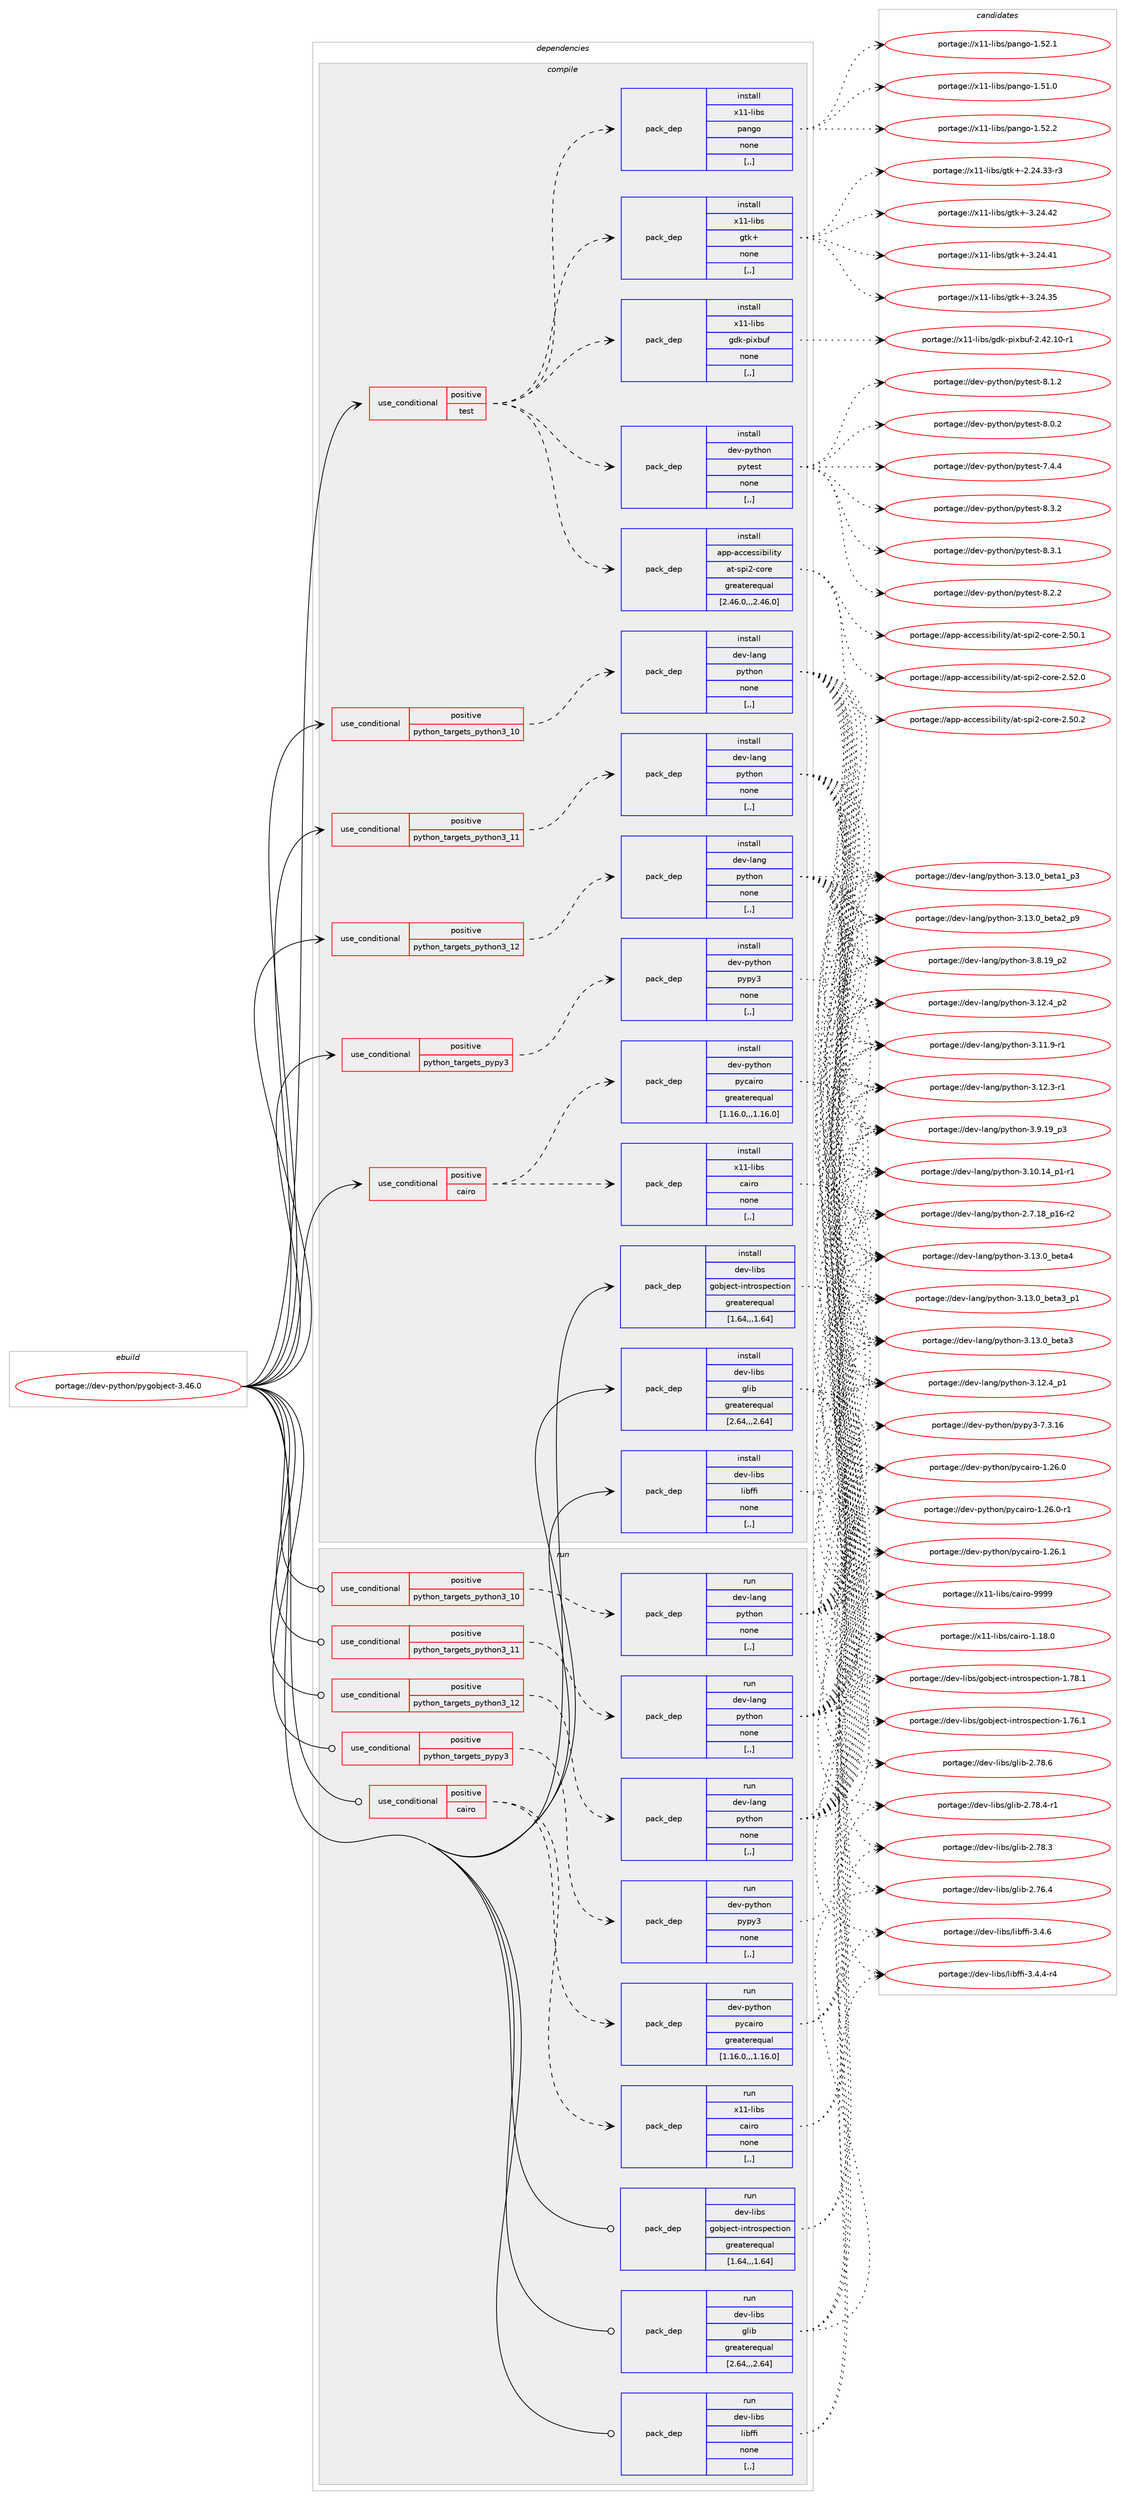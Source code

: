 digraph prolog {

# *************
# Graph options
# *************

newrank=true;
concentrate=true;
compound=true;
graph [rankdir=LR,fontname=Helvetica,fontsize=10,ranksep=1.5];#, ranksep=2.5, nodesep=0.2];
edge  [arrowhead=vee];
node  [fontname=Helvetica,fontsize=10];

# **********
# The ebuild
# **********

subgraph cluster_leftcol {
color=gray;
label=<<i>ebuild</i>>;
id [label="portage://dev-python/pygobject-3.46.0", color=red, width=4, href="../dev-python/pygobject-3.46.0.svg"];
}

# ****************
# The dependencies
# ****************

subgraph cluster_midcol {
color=gray;
label=<<i>dependencies</i>>;
subgraph cluster_compile {
fillcolor="#eeeeee";
style=filled;
label=<<i>compile</i>>;
subgraph cond37067 {
dependency157089 [label=<<TABLE BORDER="0" CELLBORDER="1" CELLSPACING="0" CELLPADDING="4"><TR><TD ROWSPAN="3" CELLPADDING="10">use_conditional</TD></TR><TR><TD>positive</TD></TR><TR><TD>cairo</TD></TR></TABLE>>, shape=none, color=red];
subgraph pack118765 {
dependency157090 [label=<<TABLE BORDER="0" CELLBORDER="1" CELLSPACING="0" CELLPADDING="4" WIDTH="220"><TR><TD ROWSPAN="6" CELLPADDING="30">pack_dep</TD></TR><TR><TD WIDTH="110">install</TD></TR><TR><TD>dev-python</TD></TR><TR><TD>pycairo</TD></TR><TR><TD>greaterequal</TD></TR><TR><TD>[1.16.0,,,1.16.0]</TD></TR></TABLE>>, shape=none, color=blue];
}
dependency157089:e -> dependency157090:w [weight=20,style="dashed",arrowhead="vee"];
subgraph pack118766 {
dependency157091 [label=<<TABLE BORDER="0" CELLBORDER="1" CELLSPACING="0" CELLPADDING="4" WIDTH="220"><TR><TD ROWSPAN="6" CELLPADDING="30">pack_dep</TD></TR><TR><TD WIDTH="110">install</TD></TR><TR><TD>x11-libs</TD></TR><TR><TD>cairo</TD></TR><TR><TD>none</TD></TR><TR><TD>[,,]</TD></TR></TABLE>>, shape=none, color=blue];
}
dependency157089:e -> dependency157091:w [weight=20,style="dashed",arrowhead="vee"];
}
id:e -> dependency157089:w [weight=20,style="solid",arrowhead="vee"];
subgraph cond37068 {
dependency157092 [label=<<TABLE BORDER="0" CELLBORDER="1" CELLSPACING="0" CELLPADDING="4"><TR><TD ROWSPAN="3" CELLPADDING="10">use_conditional</TD></TR><TR><TD>positive</TD></TR><TR><TD>python_targets_pypy3</TD></TR></TABLE>>, shape=none, color=red];
subgraph pack118767 {
dependency157093 [label=<<TABLE BORDER="0" CELLBORDER="1" CELLSPACING="0" CELLPADDING="4" WIDTH="220"><TR><TD ROWSPAN="6" CELLPADDING="30">pack_dep</TD></TR><TR><TD WIDTH="110">install</TD></TR><TR><TD>dev-python</TD></TR><TR><TD>pypy3</TD></TR><TR><TD>none</TD></TR><TR><TD>[,,]</TD></TR></TABLE>>, shape=none, color=blue];
}
dependency157092:e -> dependency157093:w [weight=20,style="dashed",arrowhead="vee"];
}
id:e -> dependency157092:w [weight=20,style="solid",arrowhead="vee"];
subgraph cond37069 {
dependency157094 [label=<<TABLE BORDER="0" CELLBORDER="1" CELLSPACING="0" CELLPADDING="4"><TR><TD ROWSPAN="3" CELLPADDING="10">use_conditional</TD></TR><TR><TD>positive</TD></TR><TR><TD>python_targets_python3_10</TD></TR></TABLE>>, shape=none, color=red];
subgraph pack118768 {
dependency157095 [label=<<TABLE BORDER="0" CELLBORDER="1" CELLSPACING="0" CELLPADDING="4" WIDTH="220"><TR><TD ROWSPAN="6" CELLPADDING="30">pack_dep</TD></TR><TR><TD WIDTH="110">install</TD></TR><TR><TD>dev-lang</TD></TR><TR><TD>python</TD></TR><TR><TD>none</TD></TR><TR><TD>[,,]</TD></TR></TABLE>>, shape=none, color=blue];
}
dependency157094:e -> dependency157095:w [weight=20,style="dashed",arrowhead="vee"];
}
id:e -> dependency157094:w [weight=20,style="solid",arrowhead="vee"];
subgraph cond37070 {
dependency157096 [label=<<TABLE BORDER="0" CELLBORDER="1" CELLSPACING="0" CELLPADDING="4"><TR><TD ROWSPAN="3" CELLPADDING="10">use_conditional</TD></TR><TR><TD>positive</TD></TR><TR><TD>python_targets_python3_11</TD></TR></TABLE>>, shape=none, color=red];
subgraph pack118769 {
dependency157097 [label=<<TABLE BORDER="0" CELLBORDER="1" CELLSPACING="0" CELLPADDING="4" WIDTH="220"><TR><TD ROWSPAN="6" CELLPADDING="30">pack_dep</TD></TR><TR><TD WIDTH="110">install</TD></TR><TR><TD>dev-lang</TD></TR><TR><TD>python</TD></TR><TR><TD>none</TD></TR><TR><TD>[,,]</TD></TR></TABLE>>, shape=none, color=blue];
}
dependency157096:e -> dependency157097:w [weight=20,style="dashed",arrowhead="vee"];
}
id:e -> dependency157096:w [weight=20,style="solid",arrowhead="vee"];
subgraph cond37071 {
dependency157098 [label=<<TABLE BORDER="0" CELLBORDER="1" CELLSPACING="0" CELLPADDING="4"><TR><TD ROWSPAN="3" CELLPADDING="10">use_conditional</TD></TR><TR><TD>positive</TD></TR><TR><TD>python_targets_python3_12</TD></TR></TABLE>>, shape=none, color=red];
subgraph pack118770 {
dependency157099 [label=<<TABLE BORDER="0" CELLBORDER="1" CELLSPACING="0" CELLPADDING="4" WIDTH="220"><TR><TD ROWSPAN="6" CELLPADDING="30">pack_dep</TD></TR><TR><TD WIDTH="110">install</TD></TR><TR><TD>dev-lang</TD></TR><TR><TD>python</TD></TR><TR><TD>none</TD></TR><TR><TD>[,,]</TD></TR></TABLE>>, shape=none, color=blue];
}
dependency157098:e -> dependency157099:w [weight=20,style="dashed",arrowhead="vee"];
}
id:e -> dependency157098:w [weight=20,style="solid",arrowhead="vee"];
subgraph cond37072 {
dependency157100 [label=<<TABLE BORDER="0" CELLBORDER="1" CELLSPACING="0" CELLPADDING="4"><TR><TD ROWSPAN="3" CELLPADDING="10">use_conditional</TD></TR><TR><TD>positive</TD></TR><TR><TD>test</TD></TR></TABLE>>, shape=none, color=red];
subgraph pack118771 {
dependency157101 [label=<<TABLE BORDER="0" CELLBORDER="1" CELLSPACING="0" CELLPADDING="4" WIDTH="220"><TR><TD ROWSPAN="6" CELLPADDING="30">pack_dep</TD></TR><TR><TD WIDTH="110">install</TD></TR><TR><TD>app-accessibility</TD></TR><TR><TD>at-spi2-core</TD></TR><TR><TD>greaterequal</TD></TR><TR><TD>[2.46.0,,,2.46.0]</TD></TR></TABLE>>, shape=none, color=blue];
}
dependency157100:e -> dependency157101:w [weight=20,style="dashed",arrowhead="vee"];
subgraph pack118772 {
dependency157102 [label=<<TABLE BORDER="0" CELLBORDER="1" CELLSPACING="0" CELLPADDING="4" WIDTH="220"><TR><TD ROWSPAN="6" CELLPADDING="30">pack_dep</TD></TR><TR><TD WIDTH="110">install</TD></TR><TR><TD>dev-python</TD></TR><TR><TD>pytest</TD></TR><TR><TD>none</TD></TR><TR><TD>[,,]</TD></TR></TABLE>>, shape=none, color=blue];
}
dependency157100:e -> dependency157102:w [weight=20,style="dashed",arrowhead="vee"];
subgraph pack118773 {
dependency157103 [label=<<TABLE BORDER="0" CELLBORDER="1" CELLSPACING="0" CELLPADDING="4" WIDTH="220"><TR><TD ROWSPAN="6" CELLPADDING="30">pack_dep</TD></TR><TR><TD WIDTH="110">install</TD></TR><TR><TD>x11-libs</TD></TR><TR><TD>gdk-pixbuf</TD></TR><TR><TD>none</TD></TR><TR><TD>[,,]</TD></TR></TABLE>>, shape=none, color=blue];
}
dependency157100:e -> dependency157103:w [weight=20,style="dashed",arrowhead="vee"];
subgraph pack118774 {
dependency157104 [label=<<TABLE BORDER="0" CELLBORDER="1" CELLSPACING="0" CELLPADDING="4" WIDTH="220"><TR><TD ROWSPAN="6" CELLPADDING="30">pack_dep</TD></TR><TR><TD WIDTH="110">install</TD></TR><TR><TD>x11-libs</TD></TR><TR><TD>gtk+</TD></TR><TR><TD>none</TD></TR><TR><TD>[,,]</TD></TR></TABLE>>, shape=none, color=blue];
}
dependency157100:e -> dependency157104:w [weight=20,style="dashed",arrowhead="vee"];
subgraph pack118775 {
dependency157105 [label=<<TABLE BORDER="0" CELLBORDER="1" CELLSPACING="0" CELLPADDING="4" WIDTH="220"><TR><TD ROWSPAN="6" CELLPADDING="30">pack_dep</TD></TR><TR><TD WIDTH="110">install</TD></TR><TR><TD>x11-libs</TD></TR><TR><TD>pango</TD></TR><TR><TD>none</TD></TR><TR><TD>[,,]</TD></TR></TABLE>>, shape=none, color=blue];
}
dependency157100:e -> dependency157105:w [weight=20,style="dashed",arrowhead="vee"];
}
id:e -> dependency157100:w [weight=20,style="solid",arrowhead="vee"];
subgraph pack118776 {
dependency157106 [label=<<TABLE BORDER="0" CELLBORDER="1" CELLSPACING="0" CELLPADDING="4" WIDTH="220"><TR><TD ROWSPAN="6" CELLPADDING="30">pack_dep</TD></TR><TR><TD WIDTH="110">install</TD></TR><TR><TD>dev-libs</TD></TR><TR><TD>glib</TD></TR><TR><TD>greaterequal</TD></TR><TR><TD>[2.64,,,2.64]</TD></TR></TABLE>>, shape=none, color=blue];
}
id:e -> dependency157106:w [weight=20,style="solid",arrowhead="vee"];
subgraph pack118777 {
dependency157107 [label=<<TABLE BORDER="0" CELLBORDER="1" CELLSPACING="0" CELLPADDING="4" WIDTH="220"><TR><TD ROWSPAN="6" CELLPADDING="30">pack_dep</TD></TR><TR><TD WIDTH="110">install</TD></TR><TR><TD>dev-libs</TD></TR><TR><TD>gobject-introspection</TD></TR><TR><TD>greaterequal</TD></TR><TR><TD>[1.64,,,1.64]</TD></TR></TABLE>>, shape=none, color=blue];
}
id:e -> dependency157107:w [weight=20,style="solid",arrowhead="vee"];
subgraph pack118778 {
dependency157108 [label=<<TABLE BORDER="0" CELLBORDER="1" CELLSPACING="0" CELLPADDING="4" WIDTH="220"><TR><TD ROWSPAN="6" CELLPADDING="30">pack_dep</TD></TR><TR><TD WIDTH="110">install</TD></TR><TR><TD>dev-libs</TD></TR><TR><TD>libffi</TD></TR><TR><TD>none</TD></TR><TR><TD>[,,]</TD></TR></TABLE>>, shape=none, color=blue];
}
id:e -> dependency157108:w [weight=20,style="solid",arrowhead="vee"];
}
subgraph cluster_compileandrun {
fillcolor="#eeeeee";
style=filled;
label=<<i>compile and run</i>>;
}
subgraph cluster_run {
fillcolor="#eeeeee";
style=filled;
label=<<i>run</i>>;
subgraph cond37073 {
dependency157109 [label=<<TABLE BORDER="0" CELLBORDER="1" CELLSPACING="0" CELLPADDING="4"><TR><TD ROWSPAN="3" CELLPADDING="10">use_conditional</TD></TR><TR><TD>positive</TD></TR><TR><TD>cairo</TD></TR></TABLE>>, shape=none, color=red];
subgraph pack118779 {
dependency157110 [label=<<TABLE BORDER="0" CELLBORDER="1" CELLSPACING="0" CELLPADDING="4" WIDTH="220"><TR><TD ROWSPAN="6" CELLPADDING="30">pack_dep</TD></TR><TR><TD WIDTH="110">run</TD></TR><TR><TD>dev-python</TD></TR><TR><TD>pycairo</TD></TR><TR><TD>greaterequal</TD></TR><TR><TD>[1.16.0,,,1.16.0]</TD></TR></TABLE>>, shape=none, color=blue];
}
dependency157109:e -> dependency157110:w [weight=20,style="dashed",arrowhead="vee"];
subgraph pack118780 {
dependency157111 [label=<<TABLE BORDER="0" CELLBORDER="1" CELLSPACING="0" CELLPADDING="4" WIDTH="220"><TR><TD ROWSPAN="6" CELLPADDING="30">pack_dep</TD></TR><TR><TD WIDTH="110">run</TD></TR><TR><TD>x11-libs</TD></TR><TR><TD>cairo</TD></TR><TR><TD>none</TD></TR><TR><TD>[,,]</TD></TR></TABLE>>, shape=none, color=blue];
}
dependency157109:e -> dependency157111:w [weight=20,style="dashed",arrowhead="vee"];
}
id:e -> dependency157109:w [weight=20,style="solid",arrowhead="odot"];
subgraph cond37074 {
dependency157112 [label=<<TABLE BORDER="0" CELLBORDER="1" CELLSPACING="0" CELLPADDING="4"><TR><TD ROWSPAN="3" CELLPADDING="10">use_conditional</TD></TR><TR><TD>positive</TD></TR><TR><TD>python_targets_pypy3</TD></TR></TABLE>>, shape=none, color=red];
subgraph pack118781 {
dependency157113 [label=<<TABLE BORDER="0" CELLBORDER="1" CELLSPACING="0" CELLPADDING="4" WIDTH="220"><TR><TD ROWSPAN="6" CELLPADDING="30">pack_dep</TD></TR><TR><TD WIDTH="110">run</TD></TR><TR><TD>dev-python</TD></TR><TR><TD>pypy3</TD></TR><TR><TD>none</TD></TR><TR><TD>[,,]</TD></TR></TABLE>>, shape=none, color=blue];
}
dependency157112:e -> dependency157113:w [weight=20,style="dashed",arrowhead="vee"];
}
id:e -> dependency157112:w [weight=20,style="solid",arrowhead="odot"];
subgraph cond37075 {
dependency157114 [label=<<TABLE BORDER="0" CELLBORDER="1" CELLSPACING="0" CELLPADDING="4"><TR><TD ROWSPAN="3" CELLPADDING="10">use_conditional</TD></TR><TR><TD>positive</TD></TR><TR><TD>python_targets_python3_10</TD></TR></TABLE>>, shape=none, color=red];
subgraph pack118782 {
dependency157115 [label=<<TABLE BORDER="0" CELLBORDER="1" CELLSPACING="0" CELLPADDING="4" WIDTH="220"><TR><TD ROWSPAN="6" CELLPADDING="30">pack_dep</TD></TR><TR><TD WIDTH="110">run</TD></TR><TR><TD>dev-lang</TD></TR><TR><TD>python</TD></TR><TR><TD>none</TD></TR><TR><TD>[,,]</TD></TR></TABLE>>, shape=none, color=blue];
}
dependency157114:e -> dependency157115:w [weight=20,style="dashed",arrowhead="vee"];
}
id:e -> dependency157114:w [weight=20,style="solid",arrowhead="odot"];
subgraph cond37076 {
dependency157116 [label=<<TABLE BORDER="0" CELLBORDER="1" CELLSPACING="0" CELLPADDING="4"><TR><TD ROWSPAN="3" CELLPADDING="10">use_conditional</TD></TR><TR><TD>positive</TD></TR><TR><TD>python_targets_python3_11</TD></TR></TABLE>>, shape=none, color=red];
subgraph pack118783 {
dependency157117 [label=<<TABLE BORDER="0" CELLBORDER="1" CELLSPACING="0" CELLPADDING="4" WIDTH="220"><TR><TD ROWSPAN="6" CELLPADDING="30">pack_dep</TD></TR><TR><TD WIDTH="110">run</TD></TR><TR><TD>dev-lang</TD></TR><TR><TD>python</TD></TR><TR><TD>none</TD></TR><TR><TD>[,,]</TD></TR></TABLE>>, shape=none, color=blue];
}
dependency157116:e -> dependency157117:w [weight=20,style="dashed",arrowhead="vee"];
}
id:e -> dependency157116:w [weight=20,style="solid",arrowhead="odot"];
subgraph cond37077 {
dependency157118 [label=<<TABLE BORDER="0" CELLBORDER="1" CELLSPACING="0" CELLPADDING="4"><TR><TD ROWSPAN="3" CELLPADDING="10">use_conditional</TD></TR><TR><TD>positive</TD></TR><TR><TD>python_targets_python3_12</TD></TR></TABLE>>, shape=none, color=red];
subgraph pack118784 {
dependency157119 [label=<<TABLE BORDER="0" CELLBORDER="1" CELLSPACING="0" CELLPADDING="4" WIDTH="220"><TR><TD ROWSPAN="6" CELLPADDING="30">pack_dep</TD></TR><TR><TD WIDTH="110">run</TD></TR><TR><TD>dev-lang</TD></TR><TR><TD>python</TD></TR><TR><TD>none</TD></TR><TR><TD>[,,]</TD></TR></TABLE>>, shape=none, color=blue];
}
dependency157118:e -> dependency157119:w [weight=20,style="dashed",arrowhead="vee"];
}
id:e -> dependency157118:w [weight=20,style="solid",arrowhead="odot"];
subgraph pack118785 {
dependency157120 [label=<<TABLE BORDER="0" CELLBORDER="1" CELLSPACING="0" CELLPADDING="4" WIDTH="220"><TR><TD ROWSPAN="6" CELLPADDING="30">pack_dep</TD></TR><TR><TD WIDTH="110">run</TD></TR><TR><TD>dev-libs</TD></TR><TR><TD>glib</TD></TR><TR><TD>greaterequal</TD></TR><TR><TD>[2.64,,,2.64]</TD></TR></TABLE>>, shape=none, color=blue];
}
id:e -> dependency157120:w [weight=20,style="solid",arrowhead="odot"];
subgraph pack118786 {
dependency157121 [label=<<TABLE BORDER="0" CELLBORDER="1" CELLSPACING="0" CELLPADDING="4" WIDTH="220"><TR><TD ROWSPAN="6" CELLPADDING="30">pack_dep</TD></TR><TR><TD WIDTH="110">run</TD></TR><TR><TD>dev-libs</TD></TR><TR><TD>gobject-introspection</TD></TR><TR><TD>greaterequal</TD></TR><TR><TD>[1.64,,,1.64]</TD></TR></TABLE>>, shape=none, color=blue];
}
id:e -> dependency157121:w [weight=20,style="solid",arrowhead="odot"];
subgraph pack118787 {
dependency157122 [label=<<TABLE BORDER="0" CELLBORDER="1" CELLSPACING="0" CELLPADDING="4" WIDTH="220"><TR><TD ROWSPAN="6" CELLPADDING="30">pack_dep</TD></TR><TR><TD WIDTH="110">run</TD></TR><TR><TD>dev-libs</TD></TR><TR><TD>libffi</TD></TR><TR><TD>none</TD></TR><TR><TD>[,,]</TD></TR></TABLE>>, shape=none, color=blue];
}
id:e -> dependency157122:w [weight=20,style="solid",arrowhead="odot"];
}
}

# **************
# The candidates
# **************

subgraph cluster_choices {
rank=same;
color=gray;
label=<<i>candidates</i>>;

subgraph choice118765 {
color=black;
nodesep=1;
choice1001011184511212111610411111047112121999710511411145494650544649 [label="portage://dev-python/pycairo-1.26.1", color=red, width=4,href="../dev-python/pycairo-1.26.1.svg"];
choice10010111845112121116104111110471121219997105114111454946505446484511449 [label="portage://dev-python/pycairo-1.26.0-r1", color=red, width=4,href="../dev-python/pycairo-1.26.0-r1.svg"];
choice1001011184511212111610411111047112121999710511411145494650544648 [label="portage://dev-python/pycairo-1.26.0", color=red, width=4,href="../dev-python/pycairo-1.26.0.svg"];
dependency157090:e -> choice1001011184511212111610411111047112121999710511411145494650544649:w [style=dotted,weight="100"];
dependency157090:e -> choice10010111845112121116104111110471121219997105114111454946505446484511449:w [style=dotted,weight="100"];
dependency157090:e -> choice1001011184511212111610411111047112121999710511411145494650544648:w [style=dotted,weight="100"];
}
subgraph choice118766 {
color=black;
nodesep=1;
choice120494945108105981154799971051141114557575757 [label="portage://x11-libs/cairo-9999", color=red, width=4,href="../x11-libs/cairo-9999.svg"];
choice1204949451081059811547999710511411145494649564648 [label="portage://x11-libs/cairo-1.18.0", color=red, width=4,href="../x11-libs/cairo-1.18.0.svg"];
dependency157091:e -> choice120494945108105981154799971051141114557575757:w [style=dotted,weight="100"];
dependency157091:e -> choice1204949451081059811547999710511411145494649564648:w [style=dotted,weight="100"];
}
subgraph choice118767 {
color=black;
nodesep=1;
choice10010111845112121116104111110471121211121215145554651464954 [label="portage://dev-python/pypy3-7.3.16", color=red, width=4,href="../dev-python/pypy3-7.3.16.svg"];
dependency157093:e -> choice10010111845112121116104111110471121211121215145554651464954:w [style=dotted,weight="100"];
}
subgraph choice118768 {
color=black;
nodesep=1;
choice1001011184510897110103471121211161041111104551464951464895981011169752 [label="portage://dev-lang/python-3.13.0_beta4", color=red, width=4,href="../dev-lang/python-3.13.0_beta4.svg"];
choice10010111845108971101034711212111610411111045514649514648959810111697519511249 [label="portage://dev-lang/python-3.13.0_beta3_p1", color=red, width=4,href="../dev-lang/python-3.13.0_beta3_p1.svg"];
choice1001011184510897110103471121211161041111104551464951464895981011169751 [label="portage://dev-lang/python-3.13.0_beta3", color=red, width=4,href="../dev-lang/python-3.13.0_beta3.svg"];
choice10010111845108971101034711212111610411111045514649514648959810111697509511257 [label="portage://dev-lang/python-3.13.0_beta2_p9", color=red, width=4,href="../dev-lang/python-3.13.0_beta2_p9.svg"];
choice10010111845108971101034711212111610411111045514649514648959810111697499511251 [label="portage://dev-lang/python-3.13.0_beta1_p3", color=red, width=4,href="../dev-lang/python-3.13.0_beta1_p3.svg"];
choice100101118451089711010347112121116104111110455146495046529511250 [label="portage://dev-lang/python-3.12.4_p2", color=red, width=4,href="../dev-lang/python-3.12.4_p2.svg"];
choice100101118451089711010347112121116104111110455146495046529511249 [label="portage://dev-lang/python-3.12.4_p1", color=red, width=4,href="../dev-lang/python-3.12.4_p1.svg"];
choice100101118451089711010347112121116104111110455146495046514511449 [label="portage://dev-lang/python-3.12.3-r1", color=red, width=4,href="../dev-lang/python-3.12.3-r1.svg"];
choice100101118451089711010347112121116104111110455146494946574511449 [label="portage://dev-lang/python-3.11.9-r1", color=red, width=4,href="../dev-lang/python-3.11.9-r1.svg"];
choice100101118451089711010347112121116104111110455146494846495295112494511449 [label="portage://dev-lang/python-3.10.14_p1-r1", color=red, width=4,href="../dev-lang/python-3.10.14_p1-r1.svg"];
choice100101118451089711010347112121116104111110455146574649579511251 [label="portage://dev-lang/python-3.9.19_p3", color=red, width=4,href="../dev-lang/python-3.9.19_p3.svg"];
choice100101118451089711010347112121116104111110455146564649579511250 [label="portage://dev-lang/python-3.8.19_p2", color=red, width=4,href="../dev-lang/python-3.8.19_p2.svg"];
choice100101118451089711010347112121116104111110455046554649569511249544511450 [label="portage://dev-lang/python-2.7.18_p16-r2", color=red, width=4,href="../dev-lang/python-2.7.18_p16-r2.svg"];
dependency157095:e -> choice1001011184510897110103471121211161041111104551464951464895981011169752:w [style=dotted,weight="100"];
dependency157095:e -> choice10010111845108971101034711212111610411111045514649514648959810111697519511249:w [style=dotted,weight="100"];
dependency157095:e -> choice1001011184510897110103471121211161041111104551464951464895981011169751:w [style=dotted,weight="100"];
dependency157095:e -> choice10010111845108971101034711212111610411111045514649514648959810111697509511257:w [style=dotted,weight="100"];
dependency157095:e -> choice10010111845108971101034711212111610411111045514649514648959810111697499511251:w [style=dotted,weight="100"];
dependency157095:e -> choice100101118451089711010347112121116104111110455146495046529511250:w [style=dotted,weight="100"];
dependency157095:e -> choice100101118451089711010347112121116104111110455146495046529511249:w [style=dotted,weight="100"];
dependency157095:e -> choice100101118451089711010347112121116104111110455146495046514511449:w [style=dotted,weight="100"];
dependency157095:e -> choice100101118451089711010347112121116104111110455146494946574511449:w [style=dotted,weight="100"];
dependency157095:e -> choice100101118451089711010347112121116104111110455146494846495295112494511449:w [style=dotted,weight="100"];
dependency157095:e -> choice100101118451089711010347112121116104111110455146574649579511251:w [style=dotted,weight="100"];
dependency157095:e -> choice100101118451089711010347112121116104111110455146564649579511250:w [style=dotted,weight="100"];
dependency157095:e -> choice100101118451089711010347112121116104111110455046554649569511249544511450:w [style=dotted,weight="100"];
}
subgraph choice118769 {
color=black;
nodesep=1;
choice1001011184510897110103471121211161041111104551464951464895981011169752 [label="portage://dev-lang/python-3.13.0_beta4", color=red, width=4,href="../dev-lang/python-3.13.0_beta4.svg"];
choice10010111845108971101034711212111610411111045514649514648959810111697519511249 [label="portage://dev-lang/python-3.13.0_beta3_p1", color=red, width=4,href="../dev-lang/python-3.13.0_beta3_p1.svg"];
choice1001011184510897110103471121211161041111104551464951464895981011169751 [label="portage://dev-lang/python-3.13.0_beta3", color=red, width=4,href="../dev-lang/python-3.13.0_beta3.svg"];
choice10010111845108971101034711212111610411111045514649514648959810111697509511257 [label="portage://dev-lang/python-3.13.0_beta2_p9", color=red, width=4,href="../dev-lang/python-3.13.0_beta2_p9.svg"];
choice10010111845108971101034711212111610411111045514649514648959810111697499511251 [label="portage://dev-lang/python-3.13.0_beta1_p3", color=red, width=4,href="../dev-lang/python-3.13.0_beta1_p3.svg"];
choice100101118451089711010347112121116104111110455146495046529511250 [label="portage://dev-lang/python-3.12.4_p2", color=red, width=4,href="../dev-lang/python-3.12.4_p2.svg"];
choice100101118451089711010347112121116104111110455146495046529511249 [label="portage://dev-lang/python-3.12.4_p1", color=red, width=4,href="../dev-lang/python-3.12.4_p1.svg"];
choice100101118451089711010347112121116104111110455146495046514511449 [label="portage://dev-lang/python-3.12.3-r1", color=red, width=4,href="../dev-lang/python-3.12.3-r1.svg"];
choice100101118451089711010347112121116104111110455146494946574511449 [label="portage://dev-lang/python-3.11.9-r1", color=red, width=4,href="../dev-lang/python-3.11.9-r1.svg"];
choice100101118451089711010347112121116104111110455146494846495295112494511449 [label="portage://dev-lang/python-3.10.14_p1-r1", color=red, width=4,href="../dev-lang/python-3.10.14_p1-r1.svg"];
choice100101118451089711010347112121116104111110455146574649579511251 [label="portage://dev-lang/python-3.9.19_p3", color=red, width=4,href="../dev-lang/python-3.9.19_p3.svg"];
choice100101118451089711010347112121116104111110455146564649579511250 [label="portage://dev-lang/python-3.8.19_p2", color=red, width=4,href="../dev-lang/python-3.8.19_p2.svg"];
choice100101118451089711010347112121116104111110455046554649569511249544511450 [label="portage://dev-lang/python-2.7.18_p16-r2", color=red, width=4,href="../dev-lang/python-2.7.18_p16-r2.svg"];
dependency157097:e -> choice1001011184510897110103471121211161041111104551464951464895981011169752:w [style=dotted,weight="100"];
dependency157097:e -> choice10010111845108971101034711212111610411111045514649514648959810111697519511249:w [style=dotted,weight="100"];
dependency157097:e -> choice1001011184510897110103471121211161041111104551464951464895981011169751:w [style=dotted,weight="100"];
dependency157097:e -> choice10010111845108971101034711212111610411111045514649514648959810111697509511257:w [style=dotted,weight="100"];
dependency157097:e -> choice10010111845108971101034711212111610411111045514649514648959810111697499511251:w [style=dotted,weight="100"];
dependency157097:e -> choice100101118451089711010347112121116104111110455146495046529511250:w [style=dotted,weight="100"];
dependency157097:e -> choice100101118451089711010347112121116104111110455146495046529511249:w [style=dotted,weight="100"];
dependency157097:e -> choice100101118451089711010347112121116104111110455146495046514511449:w [style=dotted,weight="100"];
dependency157097:e -> choice100101118451089711010347112121116104111110455146494946574511449:w [style=dotted,weight="100"];
dependency157097:e -> choice100101118451089711010347112121116104111110455146494846495295112494511449:w [style=dotted,weight="100"];
dependency157097:e -> choice100101118451089711010347112121116104111110455146574649579511251:w [style=dotted,weight="100"];
dependency157097:e -> choice100101118451089711010347112121116104111110455146564649579511250:w [style=dotted,weight="100"];
dependency157097:e -> choice100101118451089711010347112121116104111110455046554649569511249544511450:w [style=dotted,weight="100"];
}
subgraph choice118770 {
color=black;
nodesep=1;
choice1001011184510897110103471121211161041111104551464951464895981011169752 [label="portage://dev-lang/python-3.13.0_beta4", color=red, width=4,href="../dev-lang/python-3.13.0_beta4.svg"];
choice10010111845108971101034711212111610411111045514649514648959810111697519511249 [label="portage://dev-lang/python-3.13.0_beta3_p1", color=red, width=4,href="../dev-lang/python-3.13.0_beta3_p1.svg"];
choice1001011184510897110103471121211161041111104551464951464895981011169751 [label="portage://dev-lang/python-3.13.0_beta3", color=red, width=4,href="../dev-lang/python-3.13.0_beta3.svg"];
choice10010111845108971101034711212111610411111045514649514648959810111697509511257 [label="portage://dev-lang/python-3.13.0_beta2_p9", color=red, width=4,href="../dev-lang/python-3.13.0_beta2_p9.svg"];
choice10010111845108971101034711212111610411111045514649514648959810111697499511251 [label="portage://dev-lang/python-3.13.0_beta1_p3", color=red, width=4,href="../dev-lang/python-3.13.0_beta1_p3.svg"];
choice100101118451089711010347112121116104111110455146495046529511250 [label="portage://dev-lang/python-3.12.4_p2", color=red, width=4,href="../dev-lang/python-3.12.4_p2.svg"];
choice100101118451089711010347112121116104111110455146495046529511249 [label="portage://dev-lang/python-3.12.4_p1", color=red, width=4,href="../dev-lang/python-3.12.4_p1.svg"];
choice100101118451089711010347112121116104111110455146495046514511449 [label="portage://dev-lang/python-3.12.3-r1", color=red, width=4,href="../dev-lang/python-3.12.3-r1.svg"];
choice100101118451089711010347112121116104111110455146494946574511449 [label="portage://dev-lang/python-3.11.9-r1", color=red, width=4,href="../dev-lang/python-3.11.9-r1.svg"];
choice100101118451089711010347112121116104111110455146494846495295112494511449 [label="portage://dev-lang/python-3.10.14_p1-r1", color=red, width=4,href="../dev-lang/python-3.10.14_p1-r1.svg"];
choice100101118451089711010347112121116104111110455146574649579511251 [label="portage://dev-lang/python-3.9.19_p3", color=red, width=4,href="../dev-lang/python-3.9.19_p3.svg"];
choice100101118451089711010347112121116104111110455146564649579511250 [label="portage://dev-lang/python-3.8.19_p2", color=red, width=4,href="../dev-lang/python-3.8.19_p2.svg"];
choice100101118451089711010347112121116104111110455046554649569511249544511450 [label="portage://dev-lang/python-2.7.18_p16-r2", color=red, width=4,href="../dev-lang/python-2.7.18_p16-r2.svg"];
dependency157099:e -> choice1001011184510897110103471121211161041111104551464951464895981011169752:w [style=dotted,weight="100"];
dependency157099:e -> choice10010111845108971101034711212111610411111045514649514648959810111697519511249:w [style=dotted,weight="100"];
dependency157099:e -> choice1001011184510897110103471121211161041111104551464951464895981011169751:w [style=dotted,weight="100"];
dependency157099:e -> choice10010111845108971101034711212111610411111045514649514648959810111697509511257:w [style=dotted,weight="100"];
dependency157099:e -> choice10010111845108971101034711212111610411111045514649514648959810111697499511251:w [style=dotted,weight="100"];
dependency157099:e -> choice100101118451089711010347112121116104111110455146495046529511250:w [style=dotted,weight="100"];
dependency157099:e -> choice100101118451089711010347112121116104111110455146495046529511249:w [style=dotted,weight="100"];
dependency157099:e -> choice100101118451089711010347112121116104111110455146495046514511449:w [style=dotted,weight="100"];
dependency157099:e -> choice100101118451089711010347112121116104111110455146494946574511449:w [style=dotted,weight="100"];
dependency157099:e -> choice100101118451089711010347112121116104111110455146494846495295112494511449:w [style=dotted,weight="100"];
dependency157099:e -> choice100101118451089711010347112121116104111110455146574649579511251:w [style=dotted,weight="100"];
dependency157099:e -> choice100101118451089711010347112121116104111110455146564649579511250:w [style=dotted,weight="100"];
dependency157099:e -> choice100101118451089711010347112121116104111110455046554649569511249544511450:w [style=dotted,weight="100"];
}
subgraph choice118771 {
color=black;
nodesep=1;
choice97112112459799991011151151059810510810511612147971164511511210550459911111410145504653504648 [label="portage://app-accessibility/at-spi2-core-2.52.0", color=red, width=4,href="../app-accessibility/at-spi2-core-2.52.0.svg"];
choice97112112459799991011151151059810510810511612147971164511511210550459911111410145504653484650 [label="portage://app-accessibility/at-spi2-core-2.50.2", color=red, width=4,href="../app-accessibility/at-spi2-core-2.50.2.svg"];
choice97112112459799991011151151059810510810511612147971164511511210550459911111410145504653484649 [label="portage://app-accessibility/at-spi2-core-2.50.1", color=red, width=4,href="../app-accessibility/at-spi2-core-2.50.1.svg"];
dependency157101:e -> choice97112112459799991011151151059810510810511612147971164511511210550459911111410145504653504648:w [style=dotted,weight="100"];
dependency157101:e -> choice97112112459799991011151151059810510810511612147971164511511210550459911111410145504653484650:w [style=dotted,weight="100"];
dependency157101:e -> choice97112112459799991011151151059810510810511612147971164511511210550459911111410145504653484649:w [style=dotted,weight="100"];
}
subgraph choice118772 {
color=black;
nodesep=1;
choice1001011184511212111610411111047112121116101115116455646514650 [label="portage://dev-python/pytest-8.3.2", color=red, width=4,href="../dev-python/pytest-8.3.2.svg"];
choice1001011184511212111610411111047112121116101115116455646514649 [label="portage://dev-python/pytest-8.3.1", color=red, width=4,href="../dev-python/pytest-8.3.1.svg"];
choice1001011184511212111610411111047112121116101115116455646504650 [label="portage://dev-python/pytest-8.2.2", color=red, width=4,href="../dev-python/pytest-8.2.2.svg"];
choice1001011184511212111610411111047112121116101115116455646494650 [label="portage://dev-python/pytest-8.1.2", color=red, width=4,href="../dev-python/pytest-8.1.2.svg"];
choice1001011184511212111610411111047112121116101115116455646484650 [label="portage://dev-python/pytest-8.0.2", color=red, width=4,href="../dev-python/pytest-8.0.2.svg"];
choice1001011184511212111610411111047112121116101115116455546524652 [label="portage://dev-python/pytest-7.4.4", color=red, width=4,href="../dev-python/pytest-7.4.4.svg"];
dependency157102:e -> choice1001011184511212111610411111047112121116101115116455646514650:w [style=dotted,weight="100"];
dependency157102:e -> choice1001011184511212111610411111047112121116101115116455646514649:w [style=dotted,weight="100"];
dependency157102:e -> choice1001011184511212111610411111047112121116101115116455646504650:w [style=dotted,weight="100"];
dependency157102:e -> choice1001011184511212111610411111047112121116101115116455646494650:w [style=dotted,weight="100"];
dependency157102:e -> choice1001011184511212111610411111047112121116101115116455646484650:w [style=dotted,weight="100"];
dependency157102:e -> choice1001011184511212111610411111047112121116101115116455546524652:w [style=dotted,weight="100"];
}
subgraph choice118773 {
color=black;
nodesep=1;
choice1204949451081059811547103100107451121051209811710245504652504649484511449 [label="portage://x11-libs/gdk-pixbuf-2.42.10-r1", color=red, width=4,href="../x11-libs/gdk-pixbuf-2.42.10-r1.svg"];
dependency157103:e -> choice1204949451081059811547103100107451121051209811710245504652504649484511449:w [style=dotted,weight="100"];
}
subgraph choice118774 {
color=black;
nodesep=1;
choice1204949451081059811547103116107434551465052465250 [label="portage://x11-libs/gtk+-3.24.42", color=red, width=4,href="../x11-libs/gtk+-3.24.42.svg"];
choice1204949451081059811547103116107434551465052465249 [label="portage://x11-libs/gtk+-3.24.41", color=red, width=4,href="../x11-libs/gtk+-3.24.41.svg"];
choice1204949451081059811547103116107434551465052465153 [label="portage://x11-libs/gtk+-3.24.35", color=red, width=4,href="../x11-libs/gtk+-3.24.35.svg"];
choice12049494510810598115471031161074345504650524651514511451 [label="portage://x11-libs/gtk+-2.24.33-r3", color=red, width=4,href="../x11-libs/gtk+-2.24.33-r3.svg"];
dependency157104:e -> choice1204949451081059811547103116107434551465052465250:w [style=dotted,weight="100"];
dependency157104:e -> choice1204949451081059811547103116107434551465052465249:w [style=dotted,weight="100"];
dependency157104:e -> choice1204949451081059811547103116107434551465052465153:w [style=dotted,weight="100"];
dependency157104:e -> choice12049494510810598115471031161074345504650524651514511451:w [style=dotted,weight="100"];
}
subgraph choice118775 {
color=black;
nodesep=1;
choice12049494510810598115471129711010311145494653504650 [label="portage://x11-libs/pango-1.52.2", color=red, width=4,href="../x11-libs/pango-1.52.2.svg"];
choice12049494510810598115471129711010311145494653504649 [label="portage://x11-libs/pango-1.52.1", color=red, width=4,href="../x11-libs/pango-1.52.1.svg"];
choice12049494510810598115471129711010311145494653494648 [label="portage://x11-libs/pango-1.51.0", color=red, width=4,href="../x11-libs/pango-1.51.0.svg"];
dependency157105:e -> choice12049494510810598115471129711010311145494653504650:w [style=dotted,weight="100"];
dependency157105:e -> choice12049494510810598115471129711010311145494653504649:w [style=dotted,weight="100"];
dependency157105:e -> choice12049494510810598115471129711010311145494653494648:w [style=dotted,weight="100"];
}
subgraph choice118776 {
color=black;
nodesep=1;
choice1001011184510810598115471031081059845504655564654 [label="portage://dev-libs/glib-2.78.6", color=red, width=4,href="../dev-libs/glib-2.78.6.svg"];
choice10010111845108105981154710310810598455046555646524511449 [label="portage://dev-libs/glib-2.78.4-r1", color=red, width=4,href="../dev-libs/glib-2.78.4-r1.svg"];
choice1001011184510810598115471031081059845504655564651 [label="portage://dev-libs/glib-2.78.3", color=red, width=4,href="../dev-libs/glib-2.78.3.svg"];
choice1001011184510810598115471031081059845504655544652 [label="portage://dev-libs/glib-2.76.4", color=red, width=4,href="../dev-libs/glib-2.76.4.svg"];
dependency157106:e -> choice1001011184510810598115471031081059845504655564654:w [style=dotted,weight="100"];
dependency157106:e -> choice10010111845108105981154710310810598455046555646524511449:w [style=dotted,weight="100"];
dependency157106:e -> choice1001011184510810598115471031081059845504655564651:w [style=dotted,weight="100"];
dependency157106:e -> choice1001011184510810598115471031081059845504655544652:w [style=dotted,weight="100"];
}
subgraph choice118777 {
color=black;
nodesep=1;
choice1001011184510810598115471031119810610199116451051101161141111151121019911610511111045494655564649 [label="portage://dev-libs/gobject-introspection-1.78.1", color=red, width=4,href="../dev-libs/gobject-introspection-1.78.1.svg"];
choice1001011184510810598115471031119810610199116451051101161141111151121019911610511111045494655544649 [label="portage://dev-libs/gobject-introspection-1.76.1", color=red, width=4,href="../dev-libs/gobject-introspection-1.76.1.svg"];
dependency157107:e -> choice1001011184510810598115471031119810610199116451051101161141111151121019911610511111045494655564649:w [style=dotted,weight="100"];
dependency157107:e -> choice1001011184510810598115471031119810610199116451051101161141111151121019911610511111045494655544649:w [style=dotted,weight="100"];
}
subgraph choice118778 {
color=black;
nodesep=1;
choice10010111845108105981154710810598102102105455146524654 [label="portage://dev-libs/libffi-3.4.6", color=red, width=4,href="../dev-libs/libffi-3.4.6.svg"];
choice100101118451081059811547108105981021021054551465246524511452 [label="portage://dev-libs/libffi-3.4.4-r4", color=red, width=4,href="../dev-libs/libffi-3.4.4-r4.svg"];
dependency157108:e -> choice10010111845108105981154710810598102102105455146524654:w [style=dotted,weight="100"];
dependency157108:e -> choice100101118451081059811547108105981021021054551465246524511452:w [style=dotted,weight="100"];
}
subgraph choice118779 {
color=black;
nodesep=1;
choice1001011184511212111610411111047112121999710511411145494650544649 [label="portage://dev-python/pycairo-1.26.1", color=red, width=4,href="../dev-python/pycairo-1.26.1.svg"];
choice10010111845112121116104111110471121219997105114111454946505446484511449 [label="portage://dev-python/pycairo-1.26.0-r1", color=red, width=4,href="../dev-python/pycairo-1.26.0-r1.svg"];
choice1001011184511212111610411111047112121999710511411145494650544648 [label="portage://dev-python/pycairo-1.26.0", color=red, width=4,href="../dev-python/pycairo-1.26.0.svg"];
dependency157110:e -> choice1001011184511212111610411111047112121999710511411145494650544649:w [style=dotted,weight="100"];
dependency157110:e -> choice10010111845112121116104111110471121219997105114111454946505446484511449:w [style=dotted,weight="100"];
dependency157110:e -> choice1001011184511212111610411111047112121999710511411145494650544648:w [style=dotted,weight="100"];
}
subgraph choice118780 {
color=black;
nodesep=1;
choice120494945108105981154799971051141114557575757 [label="portage://x11-libs/cairo-9999", color=red, width=4,href="../x11-libs/cairo-9999.svg"];
choice1204949451081059811547999710511411145494649564648 [label="portage://x11-libs/cairo-1.18.0", color=red, width=4,href="../x11-libs/cairo-1.18.0.svg"];
dependency157111:e -> choice120494945108105981154799971051141114557575757:w [style=dotted,weight="100"];
dependency157111:e -> choice1204949451081059811547999710511411145494649564648:w [style=dotted,weight="100"];
}
subgraph choice118781 {
color=black;
nodesep=1;
choice10010111845112121116104111110471121211121215145554651464954 [label="portage://dev-python/pypy3-7.3.16", color=red, width=4,href="../dev-python/pypy3-7.3.16.svg"];
dependency157113:e -> choice10010111845112121116104111110471121211121215145554651464954:w [style=dotted,weight="100"];
}
subgraph choice118782 {
color=black;
nodesep=1;
choice1001011184510897110103471121211161041111104551464951464895981011169752 [label="portage://dev-lang/python-3.13.0_beta4", color=red, width=4,href="../dev-lang/python-3.13.0_beta4.svg"];
choice10010111845108971101034711212111610411111045514649514648959810111697519511249 [label="portage://dev-lang/python-3.13.0_beta3_p1", color=red, width=4,href="../dev-lang/python-3.13.0_beta3_p1.svg"];
choice1001011184510897110103471121211161041111104551464951464895981011169751 [label="portage://dev-lang/python-3.13.0_beta3", color=red, width=4,href="../dev-lang/python-3.13.0_beta3.svg"];
choice10010111845108971101034711212111610411111045514649514648959810111697509511257 [label="portage://dev-lang/python-3.13.0_beta2_p9", color=red, width=4,href="../dev-lang/python-3.13.0_beta2_p9.svg"];
choice10010111845108971101034711212111610411111045514649514648959810111697499511251 [label="portage://dev-lang/python-3.13.0_beta1_p3", color=red, width=4,href="../dev-lang/python-3.13.0_beta1_p3.svg"];
choice100101118451089711010347112121116104111110455146495046529511250 [label="portage://dev-lang/python-3.12.4_p2", color=red, width=4,href="../dev-lang/python-3.12.4_p2.svg"];
choice100101118451089711010347112121116104111110455146495046529511249 [label="portage://dev-lang/python-3.12.4_p1", color=red, width=4,href="../dev-lang/python-3.12.4_p1.svg"];
choice100101118451089711010347112121116104111110455146495046514511449 [label="portage://dev-lang/python-3.12.3-r1", color=red, width=4,href="../dev-lang/python-3.12.3-r1.svg"];
choice100101118451089711010347112121116104111110455146494946574511449 [label="portage://dev-lang/python-3.11.9-r1", color=red, width=4,href="../dev-lang/python-3.11.9-r1.svg"];
choice100101118451089711010347112121116104111110455146494846495295112494511449 [label="portage://dev-lang/python-3.10.14_p1-r1", color=red, width=4,href="../dev-lang/python-3.10.14_p1-r1.svg"];
choice100101118451089711010347112121116104111110455146574649579511251 [label="portage://dev-lang/python-3.9.19_p3", color=red, width=4,href="../dev-lang/python-3.9.19_p3.svg"];
choice100101118451089711010347112121116104111110455146564649579511250 [label="portage://dev-lang/python-3.8.19_p2", color=red, width=4,href="../dev-lang/python-3.8.19_p2.svg"];
choice100101118451089711010347112121116104111110455046554649569511249544511450 [label="portage://dev-lang/python-2.7.18_p16-r2", color=red, width=4,href="../dev-lang/python-2.7.18_p16-r2.svg"];
dependency157115:e -> choice1001011184510897110103471121211161041111104551464951464895981011169752:w [style=dotted,weight="100"];
dependency157115:e -> choice10010111845108971101034711212111610411111045514649514648959810111697519511249:w [style=dotted,weight="100"];
dependency157115:e -> choice1001011184510897110103471121211161041111104551464951464895981011169751:w [style=dotted,weight="100"];
dependency157115:e -> choice10010111845108971101034711212111610411111045514649514648959810111697509511257:w [style=dotted,weight="100"];
dependency157115:e -> choice10010111845108971101034711212111610411111045514649514648959810111697499511251:w [style=dotted,weight="100"];
dependency157115:e -> choice100101118451089711010347112121116104111110455146495046529511250:w [style=dotted,weight="100"];
dependency157115:e -> choice100101118451089711010347112121116104111110455146495046529511249:w [style=dotted,weight="100"];
dependency157115:e -> choice100101118451089711010347112121116104111110455146495046514511449:w [style=dotted,weight="100"];
dependency157115:e -> choice100101118451089711010347112121116104111110455146494946574511449:w [style=dotted,weight="100"];
dependency157115:e -> choice100101118451089711010347112121116104111110455146494846495295112494511449:w [style=dotted,weight="100"];
dependency157115:e -> choice100101118451089711010347112121116104111110455146574649579511251:w [style=dotted,weight="100"];
dependency157115:e -> choice100101118451089711010347112121116104111110455146564649579511250:w [style=dotted,weight="100"];
dependency157115:e -> choice100101118451089711010347112121116104111110455046554649569511249544511450:w [style=dotted,weight="100"];
}
subgraph choice118783 {
color=black;
nodesep=1;
choice1001011184510897110103471121211161041111104551464951464895981011169752 [label="portage://dev-lang/python-3.13.0_beta4", color=red, width=4,href="../dev-lang/python-3.13.0_beta4.svg"];
choice10010111845108971101034711212111610411111045514649514648959810111697519511249 [label="portage://dev-lang/python-3.13.0_beta3_p1", color=red, width=4,href="../dev-lang/python-3.13.0_beta3_p1.svg"];
choice1001011184510897110103471121211161041111104551464951464895981011169751 [label="portage://dev-lang/python-3.13.0_beta3", color=red, width=4,href="../dev-lang/python-3.13.0_beta3.svg"];
choice10010111845108971101034711212111610411111045514649514648959810111697509511257 [label="portage://dev-lang/python-3.13.0_beta2_p9", color=red, width=4,href="../dev-lang/python-3.13.0_beta2_p9.svg"];
choice10010111845108971101034711212111610411111045514649514648959810111697499511251 [label="portage://dev-lang/python-3.13.0_beta1_p3", color=red, width=4,href="../dev-lang/python-3.13.0_beta1_p3.svg"];
choice100101118451089711010347112121116104111110455146495046529511250 [label="portage://dev-lang/python-3.12.4_p2", color=red, width=4,href="../dev-lang/python-3.12.4_p2.svg"];
choice100101118451089711010347112121116104111110455146495046529511249 [label="portage://dev-lang/python-3.12.4_p1", color=red, width=4,href="../dev-lang/python-3.12.4_p1.svg"];
choice100101118451089711010347112121116104111110455146495046514511449 [label="portage://dev-lang/python-3.12.3-r1", color=red, width=4,href="../dev-lang/python-3.12.3-r1.svg"];
choice100101118451089711010347112121116104111110455146494946574511449 [label="portage://dev-lang/python-3.11.9-r1", color=red, width=4,href="../dev-lang/python-3.11.9-r1.svg"];
choice100101118451089711010347112121116104111110455146494846495295112494511449 [label="portage://dev-lang/python-3.10.14_p1-r1", color=red, width=4,href="../dev-lang/python-3.10.14_p1-r1.svg"];
choice100101118451089711010347112121116104111110455146574649579511251 [label="portage://dev-lang/python-3.9.19_p3", color=red, width=4,href="../dev-lang/python-3.9.19_p3.svg"];
choice100101118451089711010347112121116104111110455146564649579511250 [label="portage://dev-lang/python-3.8.19_p2", color=red, width=4,href="../dev-lang/python-3.8.19_p2.svg"];
choice100101118451089711010347112121116104111110455046554649569511249544511450 [label="portage://dev-lang/python-2.7.18_p16-r2", color=red, width=4,href="../dev-lang/python-2.7.18_p16-r2.svg"];
dependency157117:e -> choice1001011184510897110103471121211161041111104551464951464895981011169752:w [style=dotted,weight="100"];
dependency157117:e -> choice10010111845108971101034711212111610411111045514649514648959810111697519511249:w [style=dotted,weight="100"];
dependency157117:e -> choice1001011184510897110103471121211161041111104551464951464895981011169751:w [style=dotted,weight="100"];
dependency157117:e -> choice10010111845108971101034711212111610411111045514649514648959810111697509511257:w [style=dotted,weight="100"];
dependency157117:e -> choice10010111845108971101034711212111610411111045514649514648959810111697499511251:w [style=dotted,weight="100"];
dependency157117:e -> choice100101118451089711010347112121116104111110455146495046529511250:w [style=dotted,weight="100"];
dependency157117:e -> choice100101118451089711010347112121116104111110455146495046529511249:w [style=dotted,weight="100"];
dependency157117:e -> choice100101118451089711010347112121116104111110455146495046514511449:w [style=dotted,weight="100"];
dependency157117:e -> choice100101118451089711010347112121116104111110455146494946574511449:w [style=dotted,weight="100"];
dependency157117:e -> choice100101118451089711010347112121116104111110455146494846495295112494511449:w [style=dotted,weight="100"];
dependency157117:e -> choice100101118451089711010347112121116104111110455146574649579511251:w [style=dotted,weight="100"];
dependency157117:e -> choice100101118451089711010347112121116104111110455146564649579511250:w [style=dotted,weight="100"];
dependency157117:e -> choice100101118451089711010347112121116104111110455046554649569511249544511450:w [style=dotted,weight="100"];
}
subgraph choice118784 {
color=black;
nodesep=1;
choice1001011184510897110103471121211161041111104551464951464895981011169752 [label="portage://dev-lang/python-3.13.0_beta4", color=red, width=4,href="../dev-lang/python-3.13.0_beta4.svg"];
choice10010111845108971101034711212111610411111045514649514648959810111697519511249 [label="portage://dev-lang/python-3.13.0_beta3_p1", color=red, width=4,href="../dev-lang/python-3.13.0_beta3_p1.svg"];
choice1001011184510897110103471121211161041111104551464951464895981011169751 [label="portage://dev-lang/python-3.13.0_beta3", color=red, width=4,href="../dev-lang/python-3.13.0_beta3.svg"];
choice10010111845108971101034711212111610411111045514649514648959810111697509511257 [label="portage://dev-lang/python-3.13.0_beta2_p9", color=red, width=4,href="../dev-lang/python-3.13.0_beta2_p9.svg"];
choice10010111845108971101034711212111610411111045514649514648959810111697499511251 [label="portage://dev-lang/python-3.13.0_beta1_p3", color=red, width=4,href="../dev-lang/python-3.13.0_beta1_p3.svg"];
choice100101118451089711010347112121116104111110455146495046529511250 [label="portage://dev-lang/python-3.12.4_p2", color=red, width=4,href="../dev-lang/python-3.12.4_p2.svg"];
choice100101118451089711010347112121116104111110455146495046529511249 [label="portage://dev-lang/python-3.12.4_p1", color=red, width=4,href="../dev-lang/python-3.12.4_p1.svg"];
choice100101118451089711010347112121116104111110455146495046514511449 [label="portage://dev-lang/python-3.12.3-r1", color=red, width=4,href="../dev-lang/python-3.12.3-r1.svg"];
choice100101118451089711010347112121116104111110455146494946574511449 [label="portage://dev-lang/python-3.11.9-r1", color=red, width=4,href="../dev-lang/python-3.11.9-r1.svg"];
choice100101118451089711010347112121116104111110455146494846495295112494511449 [label="portage://dev-lang/python-3.10.14_p1-r1", color=red, width=4,href="../dev-lang/python-3.10.14_p1-r1.svg"];
choice100101118451089711010347112121116104111110455146574649579511251 [label="portage://dev-lang/python-3.9.19_p3", color=red, width=4,href="../dev-lang/python-3.9.19_p3.svg"];
choice100101118451089711010347112121116104111110455146564649579511250 [label="portage://dev-lang/python-3.8.19_p2", color=red, width=4,href="../dev-lang/python-3.8.19_p2.svg"];
choice100101118451089711010347112121116104111110455046554649569511249544511450 [label="portage://dev-lang/python-2.7.18_p16-r2", color=red, width=4,href="../dev-lang/python-2.7.18_p16-r2.svg"];
dependency157119:e -> choice1001011184510897110103471121211161041111104551464951464895981011169752:w [style=dotted,weight="100"];
dependency157119:e -> choice10010111845108971101034711212111610411111045514649514648959810111697519511249:w [style=dotted,weight="100"];
dependency157119:e -> choice1001011184510897110103471121211161041111104551464951464895981011169751:w [style=dotted,weight="100"];
dependency157119:e -> choice10010111845108971101034711212111610411111045514649514648959810111697509511257:w [style=dotted,weight="100"];
dependency157119:e -> choice10010111845108971101034711212111610411111045514649514648959810111697499511251:w [style=dotted,weight="100"];
dependency157119:e -> choice100101118451089711010347112121116104111110455146495046529511250:w [style=dotted,weight="100"];
dependency157119:e -> choice100101118451089711010347112121116104111110455146495046529511249:w [style=dotted,weight="100"];
dependency157119:e -> choice100101118451089711010347112121116104111110455146495046514511449:w [style=dotted,weight="100"];
dependency157119:e -> choice100101118451089711010347112121116104111110455146494946574511449:w [style=dotted,weight="100"];
dependency157119:e -> choice100101118451089711010347112121116104111110455146494846495295112494511449:w [style=dotted,weight="100"];
dependency157119:e -> choice100101118451089711010347112121116104111110455146574649579511251:w [style=dotted,weight="100"];
dependency157119:e -> choice100101118451089711010347112121116104111110455146564649579511250:w [style=dotted,weight="100"];
dependency157119:e -> choice100101118451089711010347112121116104111110455046554649569511249544511450:w [style=dotted,weight="100"];
}
subgraph choice118785 {
color=black;
nodesep=1;
choice1001011184510810598115471031081059845504655564654 [label="portage://dev-libs/glib-2.78.6", color=red, width=4,href="../dev-libs/glib-2.78.6.svg"];
choice10010111845108105981154710310810598455046555646524511449 [label="portage://dev-libs/glib-2.78.4-r1", color=red, width=4,href="../dev-libs/glib-2.78.4-r1.svg"];
choice1001011184510810598115471031081059845504655564651 [label="portage://dev-libs/glib-2.78.3", color=red, width=4,href="../dev-libs/glib-2.78.3.svg"];
choice1001011184510810598115471031081059845504655544652 [label="portage://dev-libs/glib-2.76.4", color=red, width=4,href="../dev-libs/glib-2.76.4.svg"];
dependency157120:e -> choice1001011184510810598115471031081059845504655564654:w [style=dotted,weight="100"];
dependency157120:e -> choice10010111845108105981154710310810598455046555646524511449:w [style=dotted,weight="100"];
dependency157120:e -> choice1001011184510810598115471031081059845504655564651:w [style=dotted,weight="100"];
dependency157120:e -> choice1001011184510810598115471031081059845504655544652:w [style=dotted,weight="100"];
}
subgraph choice118786 {
color=black;
nodesep=1;
choice1001011184510810598115471031119810610199116451051101161141111151121019911610511111045494655564649 [label="portage://dev-libs/gobject-introspection-1.78.1", color=red, width=4,href="../dev-libs/gobject-introspection-1.78.1.svg"];
choice1001011184510810598115471031119810610199116451051101161141111151121019911610511111045494655544649 [label="portage://dev-libs/gobject-introspection-1.76.1", color=red, width=4,href="../dev-libs/gobject-introspection-1.76.1.svg"];
dependency157121:e -> choice1001011184510810598115471031119810610199116451051101161141111151121019911610511111045494655564649:w [style=dotted,weight="100"];
dependency157121:e -> choice1001011184510810598115471031119810610199116451051101161141111151121019911610511111045494655544649:w [style=dotted,weight="100"];
}
subgraph choice118787 {
color=black;
nodesep=1;
choice10010111845108105981154710810598102102105455146524654 [label="portage://dev-libs/libffi-3.4.6", color=red, width=4,href="../dev-libs/libffi-3.4.6.svg"];
choice100101118451081059811547108105981021021054551465246524511452 [label="portage://dev-libs/libffi-3.4.4-r4", color=red, width=4,href="../dev-libs/libffi-3.4.4-r4.svg"];
dependency157122:e -> choice10010111845108105981154710810598102102105455146524654:w [style=dotted,weight="100"];
dependency157122:e -> choice100101118451081059811547108105981021021054551465246524511452:w [style=dotted,weight="100"];
}
}

}
